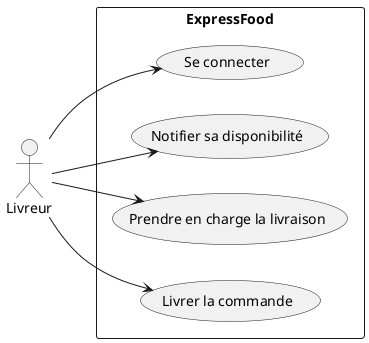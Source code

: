 
@startuml Livreur

left to right direction

actor "Livreur" as Livreur

rectangle ExpressFood {
  usecase "Se connecter" as UC1
  usecase "Notifier sa disponibilité" as UC2
  usecase "Prendre en charge la livraison" as UC3
  usecase "Livrer la commande" as UC4
}

Livreur --> UC1
Livreur --> UC2
Livreur --> UC3
Livreur --> UC4

@enduml
